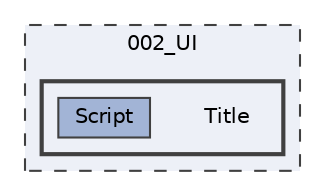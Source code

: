digraph "002_UI/Title"
{
 // LATEX_PDF_SIZE
  bgcolor="transparent";
  edge [fontname=Helvetica,fontsize=10,labelfontname=Helvetica,labelfontsize=10];
  node [fontname=Helvetica,fontsize=10,shape=box,height=0.2,width=0.4];
  compound=true
  subgraph clusterdir_7c99f2a1ff81663d3f3b54142ef80e6d {
    graph [ bgcolor="#edf0f7", pencolor="grey25", label="002_UI", fontname=Helvetica,fontsize=10 style="filled,dashed", URL="dir_7c99f2a1ff81663d3f3b54142ef80e6d.html",tooltip=""]
  subgraph clusterdir_073f543bb3e89c9f1d9ed64cfb2f1f94 {
    graph [ bgcolor="#edf0f7", pencolor="grey25", label="", fontname=Helvetica,fontsize=10 style="filled,bold", URL="dir_073f543bb3e89c9f1d9ed64cfb2f1f94.html",tooltip=""]
    dir_073f543bb3e89c9f1d9ed64cfb2f1f94 [shape=plaintext, label="Title"];
  dir_53df5aa650dedf8d221a9626c0443f04 [label="Script", fillcolor="#a2b4d6", color="grey25", style="filled", URL="dir_53df5aa650dedf8d221a9626c0443f04.html",tooltip=""];
  }
  }
}
